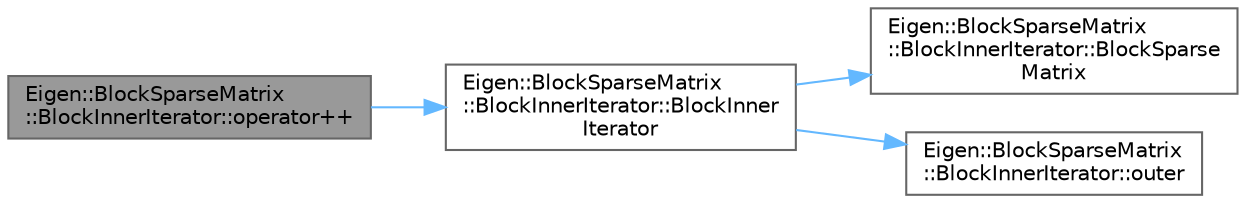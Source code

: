 digraph "Eigen::BlockSparseMatrix::BlockInnerIterator::operator++"
{
 // LATEX_PDF_SIZE
  bgcolor="transparent";
  edge [fontname=Helvetica,fontsize=10,labelfontname=Helvetica,labelfontsize=10];
  node [fontname=Helvetica,fontsize=10,shape=box,height=0.2,width=0.4];
  rankdir="LR";
  Node1 [id="Node000001",label="Eigen::BlockSparseMatrix\l::BlockInnerIterator::operator++",height=0.2,width=0.4,color="gray40", fillcolor="grey60", style="filled", fontcolor="black",tooltip=" "];
  Node1 -> Node2 [id="edge1_Node000001_Node000002",color="steelblue1",style="solid",tooltip=" "];
  Node2 [id="Node000002",label="Eigen::BlockSparseMatrix\l::BlockInnerIterator::BlockInner\lIterator",height=0.2,width=0.4,color="grey40", fillcolor="white", style="filled",URL="$class_eigen_1_1_block_sparse_matrix_1_1_block_inner_iterator.html#aacc004a89557fe5b053423b8cdfab2a8",tooltip=" "];
  Node2 -> Node3 [id="edge2_Node000002_Node000003",color="steelblue1",style="solid",tooltip=" "];
  Node3 [id="Node000003",label="Eigen::BlockSparseMatrix\l::BlockInnerIterator::BlockSparse\lMatrix",height=0.2,width=0.4,color="grey40", fillcolor="white", style="filled",URL="$class_eigen_1_1_block_sparse_matrix.html#a80ff095a189183a0fb957cdf0906af89",tooltip=" "];
  Node2 -> Node4 [id="edge3_Node000002_Node000004",color="steelblue1",style="solid",tooltip=" "];
  Node4 [id="Node000004",label="Eigen::BlockSparseMatrix\l::BlockInnerIterator::outer",height=0.2,width=0.4,color="grey40", fillcolor="white", style="filled",URL="$class_eigen_1_1_block_sparse_matrix_1_1_block_inner_iterator.html#a20f910490894e6809f03f50cfe6ca012",tooltip=" "];
}
